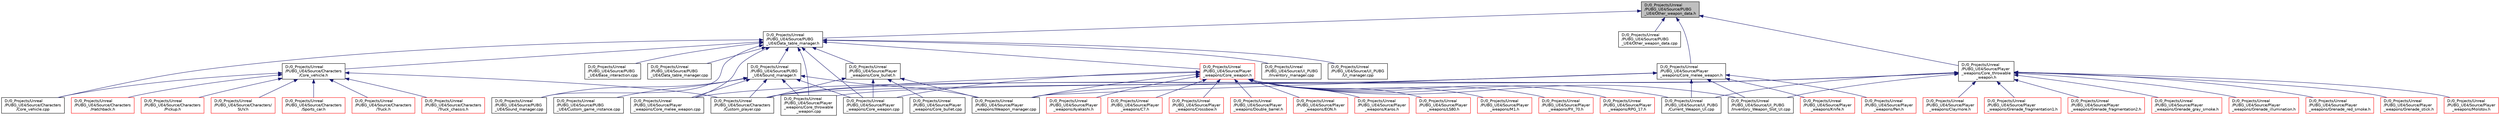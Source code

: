 digraph "D:/0_Projects/Unreal/PUBG_UE4/Source/PUBG_UE4/Other_weapon_data.h"
{
 // LATEX_PDF_SIZE
  edge [fontname="Helvetica",fontsize="10",labelfontname="Helvetica",labelfontsize="10"];
  node [fontname="Helvetica",fontsize="10",shape=record];
  Node1 [label="D:/0_Projects/Unreal\l/PUBG_UE4/Source/PUBG\l_UE4/Other_weapon_data.h",height=0.2,width=0.4,color="black", fillcolor="grey75", style="filled", fontcolor="black",tooltip="기타 무기 데이터"];
  Node1 -> Node2 [dir="back",color="midnightblue",fontsize="10",style="solid",fontname="Helvetica"];
  Node2 [label="D:/0_Projects/Unreal\l/PUBG_UE4/Source/PUBG\l_UE4/Data_table_manager.h",height=0.2,width=0.4,color="black", fillcolor="white", style="filled",URL="$_data__table__manager_8h.html",tooltip="데이터 테이블 매니저"];
  Node2 -> Node3 [dir="back",color="midnightblue",fontsize="10",style="solid",fontname="Helvetica"];
  Node3 [label="D:/0_Projects/Unreal\l/PUBG_UE4/Source/Characters\l/Core_vehicle.cpp",height=0.2,width=0.4,color="black", fillcolor="white", style="filled",URL="$_core__vehicle_8cpp.html",tooltip=" "];
  Node2 -> Node4 [dir="back",color="midnightblue",fontsize="10",style="solid",fontname="Helvetica"];
  Node4 [label="D:/0_Projects/Unreal\l/PUBG_UE4/Source/Characters\l/Core_vehicle.h",height=0.2,width=0.4,color="black", fillcolor="white", style="filled",URL="$_core__vehicle_8h.html",tooltip="차량 메인 클래스 (틀대) 관련"];
  Node4 -> Node3 [dir="back",color="midnightblue",fontsize="10",style="solid",fontname="Helvetica"];
  Node4 -> Node5 [dir="back",color="midnightblue",fontsize="10",style="solid",fontname="Helvetica"];
  Node5 [label="D:/0_Projects/Unreal\l/PUBG_UE4/Source/Characters\l/Custom_player.cpp",height=0.2,width=0.4,color="black", fillcolor="white", style="filled",URL="$_custom__player_8cpp.html",tooltip=" "];
  Node4 -> Node6 [dir="back",color="midnightblue",fontsize="10",style="solid",fontname="Helvetica"];
  Node6 [label="D:/0_Projects/Unreal\l/PUBG_UE4/Source/Characters\l/Hatchback.h",height=0.2,width=0.4,color="red", fillcolor="white", style="filled",URL="$_hatchback_8h.html",tooltip=" "];
  Node4 -> Node8 [dir="back",color="midnightblue",fontsize="10",style="solid",fontname="Helvetica"];
  Node8 [label="D:/0_Projects/Unreal\l/PUBG_UE4/Source/Characters\l/Pickup.h",height=0.2,width=0.4,color="red", fillcolor="white", style="filled",URL="$_pickup_8h.html",tooltip=" "];
  Node4 -> Node10 [dir="back",color="midnightblue",fontsize="10",style="solid",fontname="Helvetica"];
  Node10 [label="D:/0_Projects/Unreal\l/PUBG_UE4/Source/Characters/\lSUV.h",height=0.2,width=0.4,color="red", fillcolor="white", style="filled",URL="$_s_u_v_8h.html",tooltip=" "];
  Node4 -> Node12 [dir="back",color="midnightblue",fontsize="10",style="solid",fontname="Helvetica"];
  Node12 [label="D:/0_Projects/Unreal\l/PUBG_UE4/Source/Characters\l/Sports_car.h",height=0.2,width=0.4,color="red", fillcolor="white", style="filled",URL="$_sports__car_8h.html",tooltip=" "];
  Node4 -> Node14 [dir="back",color="midnightblue",fontsize="10",style="solid",fontname="Helvetica"];
  Node14 [label="D:/0_Projects/Unreal\l/PUBG_UE4/Source/Characters\l/Truck.h",height=0.2,width=0.4,color="red", fillcolor="white", style="filled",URL="$_truck_8h.html",tooltip=" "];
  Node4 -> Node16 [dir="back",color="midnightblue",fontsize="10",style="solid",fontname="Helvetica"];
  Node16 [label="D:/0_Projects/Unreal\l/PUBG_UE4/Source/Characters\l/Truck_chassis.h",height=0.2,width=0.4,color="red", fillcolor="white", style="filled",URL="$_truck__chassis_8h.html",tooltip=" "];
  Node2 -> Node18 [dir="back",color="midnightblue",fontsize="10",style="solid",fontname="Helvetica"];
  Node18 [label="D:/0_Projects/Unreal\l/PUBG_UE4/Source/PUBG\l_UE4/Base_interaction.cpp",height=0.2,width=0.4,color="black", fillcolor="white", style="filled",URL="$_base__interaction_8cpp.html",tooltip=" "];
  Node2 -> Node19 [dir="back",color="midnightblue",fontsize="10",style="solid",fontname="Helvetica"];
  Node19 [label="D:/0_Projects/Unreal\l/PUBG_UE4/Source/PUBG\l_UE4/Data_table_manager.cpp",height=0.2,width=0.4,color="black", fillcolor="white", style="filled",URL="$_data__table__manager_8cpp.html",tooltip=" "];
  Node2 -> Node20 [dir="back",color="midnightblue",fontsize="10",style="solid",fontname="Helvetica"];
  Node20 [label="D:/0_Projects/Unreal\l/PUBG_UE4/Source/PUBG\l_UE4/Sound_manager.cpp",height=0.2,width=0.4,color="black", fillcolor="white", style="filled",URL="$_sound__manager_8cpp.html",tooltip=" "];
  Node2 -> Node21 [dir="back",color="midnightblue",fontsize="10",style="solid",fontname="Helvetica"];
  Node21 [label="D:/0_Projects/Unreal\l/PUBG_UE4/Source/PUBG\l_UE4/Sound_manager.h",height=0.2,width=0.4,color="black", fillcolor="white", style="filled",URL="$_sound__manager_8h.html",tooltip="사운드 매니저"];
  Node21 -> Node5 [dir="back",color="midnightblue",fontsize="10",style="solid",fontname="Helvetica"];
  Node21 -> Node22 [dir="back",color="midnightblue",fontsize="10",style="solid",fontname="Helvetica"];
  Node22 [label="D:/0_Projects/Unreal\l/PUBG_UE4/Source/PUBG\l_UE4/Custom_game_instance.cpp",height=0.2,width=0.4,color="black", fillcolor="white", style="filled",URL="$_custom__game__instance_8cpp.html",tooltip=" "];
  Node21 -> Node20 [dir="back",color="midnightblue",fontsize="10",style="solid",fontname="Helvetica"];
  Node21 -> Node23 [dir="back",color="midnightblue",fontsize="10",style="solid",fontname="Helvetica"];
  Node23 [label="D:/0_Projects/Unreal\l/PUBG_UE4/Source/Player\l_weapons/Core_melee_weapon.cpp",height=0.2,width=0.4,color="black", fillcolor="white", style="filled",URL="$_core__melee__weapon_8cpp.html",tooltip=" "];
  Node21 -> Node24 [dir="back",color="midnightblue",fontsize="10",style="solid",fontname="Helvetica"];
  Node24 [label="D:/0_Projects/Unreal\l/PUBG_UE4/Source/Player\l_weapons/Core_throwable\l_weapon.cpp",height=0.2,width=0.4,color="black", fillcolor="white", style="filled",URL="$_core__throwable__weapon_8cpp.html",tooltip=" "];
  Node21 -> Node25 [dir="back",color="midnightblue",fontsize="10",style="solid",fontname="Helvetica"];
  Node25 [label="D:/0_Projects/Unreal\l/PUBG_UE4/Source/Player\l_weapons/Core_weapon.cpp",height=0.2,width=0.4,color="black", fillcolor="white", style="filled",URL="$_core__weapon_8cpp.html",tooltip=" "];
  Node21 -> Node26 [dir="back",color="midnightblue",fontsize="10",style="solid",fontname="Helvetica"];
  Node26 [label="D:/0_Projects/Unreal\l/PUBG_UE4/Source/Player\l_weapons/Weapon_manager.cpp",height=0.2,width=0.4,color="black", fillcolor="white", style="filled",URL="$_weapon__manager_8cpp.html",tooltip=" "];
  Node2 -> Node27 [dir="back",color="midnightblue",fontsize="10",style="solid",fontname="Helvetica"];
  Node27 [label="D:/0_Projects/Unreal\l/PUBG_UE4/Source/Player\l_weapons/Core_bullet.h",height=0.2,width=0.4,color="black", fillcolor="white", style="filled",URL="$_core__bullet_8h.html",tooltip="모든 총알들은 이로부터 상속받음"];
  Node27 -> Node5 [dir="back",color="midnightblue",fontsize="10",style="solid",fontname="Helvetica"];
  Node27 -> Node28 [dir="back",color="midnightblue",fontsize="10",style="solid",fontname="Helvetica"];
  Node28 [label="D:/0_Projects/Unreal\l/PUBG_UE4/Source/Player\l_weapons/Core_bullet.cpp",height=0.2,width=0.4,color="black", fillcolor="white", style="filled",URL="$_core__bullet_8cpp.html",tooltip=" "];
  Node27 -> Node25 [dir="back",color="midnightblue",fontsize="10",style="solid",fontname="Helvetica"];
  Node27 -> Node26 [dir="back",color="midnightblue",fontsize="10",style="solid",fontname="Helvetica"];
  Node2 -> Node23 [dir="back",color="midnightblue",fontsize="10",style="solid",fontname="Helvetica"];
  Node2 -> Node24 [dir="back",color="midnightblue",fontsize="10",style="solid",fontname="Helvetica"];
  Node2 -> Node25 [dir="back",color="midnightblue",fontsize="10",style="solid",fontname="Helvetica"];
  Node2 -> Node29 [dir="back",color="midnightblue",fontsize="10",style="solid",fontname="Helvetica"];
  Node29 [label="D:/0_Projects/Unreal\l/PUBG_UE4/Source/Player\l_weapons/Core_weapon.h",height=0.2,width=0.4,color="red", fillcolor="white", style="filled",URL="$_core__weapon_8h.html",tooltip="모든 총기 무기들은 이로부터 상속받음"];
  Node29 -> Node5 [dir="back",color="midnightblue",fontsize="10",style="solid",fontname="Helvetica"];
  Node29 -> Node30 [dir="back",color="midnightblue",fontsize="10",style="solid",fontname="Helvetica"];
  Node30 [label="D:/0_Projects/Unreal\l/PUBG_UE4/Source/Player\l_weapons/Ayakashi.h",height=0.2,width=0.4,color="red", fillcolor="white", style="filled",URL="$_ayakashi_8h.html",tooltip=" "];
  Node29 -> Node32 [dir="back",color="midnightblue",fontsize="10",style="solid",fontname="Helvetica"];
  Node32 [label="D:/0_Projects/Unreal\l/PUBG_UE4/Source/Player\l_weapons/C7.h",height=0.2,width=0.4,color="red", fillcolor="white", style="filled",URL="$_c7_8h.html",tooltip=" "];
  Node29 -> Node25 [dir="back",color="midnightblue",fontsize="10",style="solid",fontname="Helvetica"];
  Node29 -> Node34 [dir="back",color="midnightblue",fontsize="10",style="solid",fontname="Helvetica"];
  Node34 [label="D:/0_Projects/Unreal\l/PUBG_UE4/Source/Player\l_weapons/Crossbow.h",height=0.2,width=0.4,color="red", fillcolor="white", style="filled",URL="$_crossbow_8h.html",tooltip=" "];
  Node29 -> Node36 [dir="back",color="midnightblue",fontsize="10",style="solid",fontname="Helvetica"];
  Node36 [label="D:/0_Projects/Unreal\l/PUBG_UE4/Source/Player\l_weapons/Double_barrel.h",height=0.2,width=0.4,color="red", fillcolor="white", style="filled",URL="$_double__barrel_8h.html",tooltip=" "];
  Node29 -> Node38 [dir="back",color="midnightblue",fontsize="10",style="solid",fontname="Helvetica"];
  Node38 [label="D:/0_Projects/Unreal\l/PUBG_UE4/Source/Player\l_weapons/EON.h",height=0.2,width=0.4,color="red", fillcolor="white", style="filled",URL="$_e_o_n_8h.html",tooltip=" "];
  Node29 -> Node40 [dir="back",color="midnightblue",fontsize="10",style="solid",fontname="Helvetica"];
  Node40 [label="D:/0_Projects/Unreal\l/PUBG_UE4/Source/Player\l_weapons/Karos.h",height=0.2,width=0.4,color="red", fillcolor="white", style="filled",URL="$_karos_8h.html",tooltip=" "];
  Node29 -> Node42 [dir="back",color="midnightblue",fontsize="10",style="solid",fontname="Helvetica"];
  Node42 [label="D:/0_Projects/Unreal\l/PUBG_UE4/Source/Player\l_weapons/LS80.h",height=0.2,width=0.4,color="red", fillcolor="white", style="filled",URL="$_l_s80_8h.html",tooltip=" "];
  Node29 -> Node44 [dir="back",color="midnightblue",fontsize="10",style="solid",fontname="Helvetica"];
  Node44 [label="D:/0_Projects/Unreal\l/PUBG_UE4/Source/Player\l_weapons/M1.h",height=0.2,width=0.4,color="red", fillcolor="white", style="filled",URL="$_m1_8h.html",tooltip=" "];
  Node29 -> Node46 [dir="back",color="midnightblue",fontsize="10",style="solid",fontname="Helvetica"];
  Node46 [label="D:/0_Projects/Unreal\l/PUBG_UE4/Source/Player\l_weapons/PX_70.h",height=0.2,width=0.4,color="red", fillcolor="white", style="filled",URL="$_p_x__70_8h.html",tooltip=" "];
  Node29 -> Node48 [dir="back",color="midnightblue",fontsize="10",style="solid",fontname="Helvetica"];
  Node48 [label="D:/0_Projects/Unreal\l/PUBG_UE4/Source/Player\l_weapons/RPG_17.h",height=0.2,width=0.4,color="red", fillcolor="white", style="filled",URL="$_r_p_g__17_8h.html",tooltip=" "];
  Node29 -> Node26 [dir="back",color="midnightblue",fontsize="10",style="solid",fontname="Helvetica"];
  Node29 -> Node56 [dir="back",color="midnightblue",fontsize="10",style="solid",fontname="Helvetica"];
  Node56 [label="D:/0_Projects/Unreal\l/PUBG_UE4/Source/UI_PUBG\l/Current_Weapon_UI.cpp",height=0.2,width=0.4,color="black", fillcolor="white", style="filled",URL="$_current___weapon___u_i_8cpp.html",tooltip=" "];
  Node29 -> Node57 [dir="back",color="midnightblue",fontsize="10",style="solid",fontname="Helvetica"];
  Node57 [label="D:/0_Projects/Unreal\l/PUBG_UE4/Source/UI_PUBG\l/Inventory_Weapon_Slot_UI.cpp",height=0.2,width=0.4,color="black", fillcolor="white", style="filled",URL="$_inventory___weapon___slot___u_i_8cpp.html",tooltip=" "];
  Node2 -> Node59 [dir="back",color="midnightblue",fontsize="10",style="solid",fontname="Helvetica"];
  Node59 [label="D:/0_Projects/Unreal\l/PUBG_UE4/Source/UI_PUBG\l/Inventory_manager.cpp",height=0.2,width=0.4,color="black", fillcolor="white", style="filled",URL="$_inventory__manager_8cpp.html",tooltip=" "];
  Node2 -> Node60 [dir="back",color="midnightblue",fontsize="10",style="solid",fontname="Helvetica"];
  Node60 [label="D:/0_Projects/Unreal\l/PUBG_UE4/Source/UI_PUBG\l/UI_manager.cpp",height=0.2,width=0.4,color="black", fillcolor="white", style="filled",URL="$_u_i__manager_8cpp.html",tooltip=" "];
  Node1 -> Node61 [dir="back",color="midnightblue",fontsize="10",style="solid",fontname="Helvetica"];
  Node61 [label="D:/0_Projects/Unreal\l/PUBG_UE4/Source/PUBG\l_UE4/Other_weapon_data.cpp",height=0.2,width=0.4,color="black", fillcolor="white", style="filled",URL="$_other__weapon__data_8cpp.html",tooltip=" "];
  Node1 -> Node62 [dir="back",color="midnightblue",fontsize="10",style="solid",fontname="Helvetica"];
  Node62 [label="D:/0_Projects/Unreal\l/PUBG_UE4/Source/Player\l_weapons/Core_melee_weapon.h",height=0.2,width=0.4,color="black", fillcolor="white", style="filled",URL="$_core__melee__weapon_8h.html",tooltip="모든 근접 무기들은 이로부터 상속받음"];
  Node62 -> Node5 [dir="back",color="midnightblue",fontsize="10",style="solid",fontname="Helvetica"];
  Node62 -> Node23 [dir="back",color="midnightblue",fontsize="10",style="solid",fontname="Helvetica"];
  Node62 -> Node63 [dir="back",color="midnightblue",fontsize="10",style="solid",fontname="Helvetica"];
  Node63 [label="D:/0_Projects/Unreal\l/PUBG_UE4/Source/Player\l_weapons/Knife.h",height=0.2,width=0.4,color="red", fillcolor="white", style="filled",URL="$_knife_8h.html",tooltip=" "];
  Node62 -> Node65 [dir="back",color="midnightblue",fontsize="10",style="solid",fontname="Helvetica"];
  Node65 [label="D:/0_Projects/Unreal\l/PUBG_UE4/Source/Player\l_weapons/Pan.h",height=0.2,width=0.4,color="red", fillcolor="white", style="filled",URL="$_pan_8h.html",tooltip=" "];
  Node62 -> Node26 [dir="back",color="midnightblue",fontsize="10",style="solid",fontname="Helvetica"];
  Node62 -> Node56 [dir="back",color="midnightblue",fontsize="10",style="solid",fontname="Helvetica"];
  Node62 -> Node57 [dir="back",color="midnightblue",fontsize="10",style="solid",fontname="Helvetica"];
  Node1 -> Node67 [dir="back",color="midnightblue",fontsize="10",style="solid",fontname="Helvetica"];
  Node67 [label="D:/0_Projects/Unreal\l/PUBG_UE4/Source/Player\l_weapons/Core_throwable\l_weapon.h",height=0.2,width=0.4,color="black", fillcolor="white", style="filled",URL="$_core__throwable__weapon_8h.html",tooltip="모든 투척류 무기들은 이로부터 상속받음"];
  Node67 -> Node5 [dir="back",color="midnightblue",fontsize="10",style="solid",fontname="Helvetica"];
  Node67 -> Node68 [dir="back",color="midnightblue",fontsize="10",style="solid",fontname="Helvetica"];
  Node68 [label="D:/0_Projects/Unreal\l/PUBG_UE4/Source/Player\l_weapons/Claymore.h",height=0.2,width=0.4,color="red", fillcolor="white", style="filled",URL="$_claymore_8h.html",tooltip=" "];
  Node67 -> Node24 [dir="back",color="midnightblue",fontsize="10",style="solid",fontname="Helvetica"];
  Node67 -> Node70 [dir="back",color="midnightblue",fontsize="10",style="solid",fontname="Helvetica"];
  Node70 [label="D:/0_Projects/Unreal\l/PUBG_UE4/Source/Player\l_weapons/Grenade_fragmentation1.h",height=0.2,width=0.4,color="red", fillcolor="white", style="filled",URL="$_grenade__fragmentation1_8h.html",tooltip=" "];
  Node67 -> Node72 [dir="back",color="midnightblue",fontsize="10",style="solid",fontname="Helvetica"];
  Node72 [label="D:/0_Projects/Unreal\l/PUBG_UE4/Source/Player\l_weapons/Grenade_fragmentation2.h",height=0.2,width=0.4,color="red", fillcolor="white", style="filled",URL="$_grenade__fragmentation2_8h.html",tooltip=" "];
  Node67 -> Node74 [dir="back",color="midnightblue",fontsize="10",style="solid",fontname="Helvetica"];
  Node74 [label="D:/0_Projects/Unreal\l/PUBG_UE4/Source/Player\l_weapons/Grenade_gray_smoke.h",height=0.2,width=0.4,color="red", fillcolor="white", style="filled",URL="$_grenade__gray__smoke_8h.html",tooltip=" "];
  Node67 -> Node76 [dir="back",color="midnightblue",fontsize="10",style="solid",fontname="Helvetica"];
  Node76 [label="D:/0_Projects/Unreal\l/PUBG_UE4/Source/Player\l_weapons/Grenade_illumination.h",height=0.2,width=0.4,color="red", fillcolor="white", style="filled",URL="$_grenade__illumination_8h.html",tooltip=" "];
  Node67 -> Node78 [dir="back",color="midnightblue",fontsize="10",style="solid",fontname="Helvetica"];
  Node78 [label="D:/0_Projects/Unreal\l/PUBG_UE4/Source/Player\l_weapons/Grenade_red_smoke.h",height=0.2,width=0.4,color="red", fillcolor="white", style="filled",URL="$_grenade__red__smoke_8h.html",tooltip=" "];
  Node67 -> Node80 [dir="back",color="midnightblue",fontsize="10",style="solid",fontname="Helvetica"];
  Node80 [label="D:/0_Projects/Unreal\l/PUBG_UE4/Source/Player\l_weapons/Grenade_stick.h",height=0.2,width=0.4,color="red", fillcolor="white", style="filled",URL="$_grenade__stick_8h.html",tooltip=" "];
  Node67 -> Node82 [dir="back",color="midnightblue",fontsize="10",style="solid",fontname="Helvetica"];
  Node82 [label="D:/0_Projects/Unreal\l/PUBG_UE4/Source/Player\l_weapons/Molotov.h",height=0.2,width=0.4,color="red", fillcolor="white", style="filled",URL="$_molotov_8h.html",tooltip=" "];
  Node67 -> Node26 [dir="back",color="midnightblue",fontsize="10",style="solid",fontname="Helvetica"];
  Node67 -> Node56 [dir="back",color="midnightblue",fontsize="10",style="solid",fontname="Helvetica"];
  Node67 -> Node57 [dir="back",color="midnightblue",fontsize="10",style="solid",fontname="Helvetica"];
}
